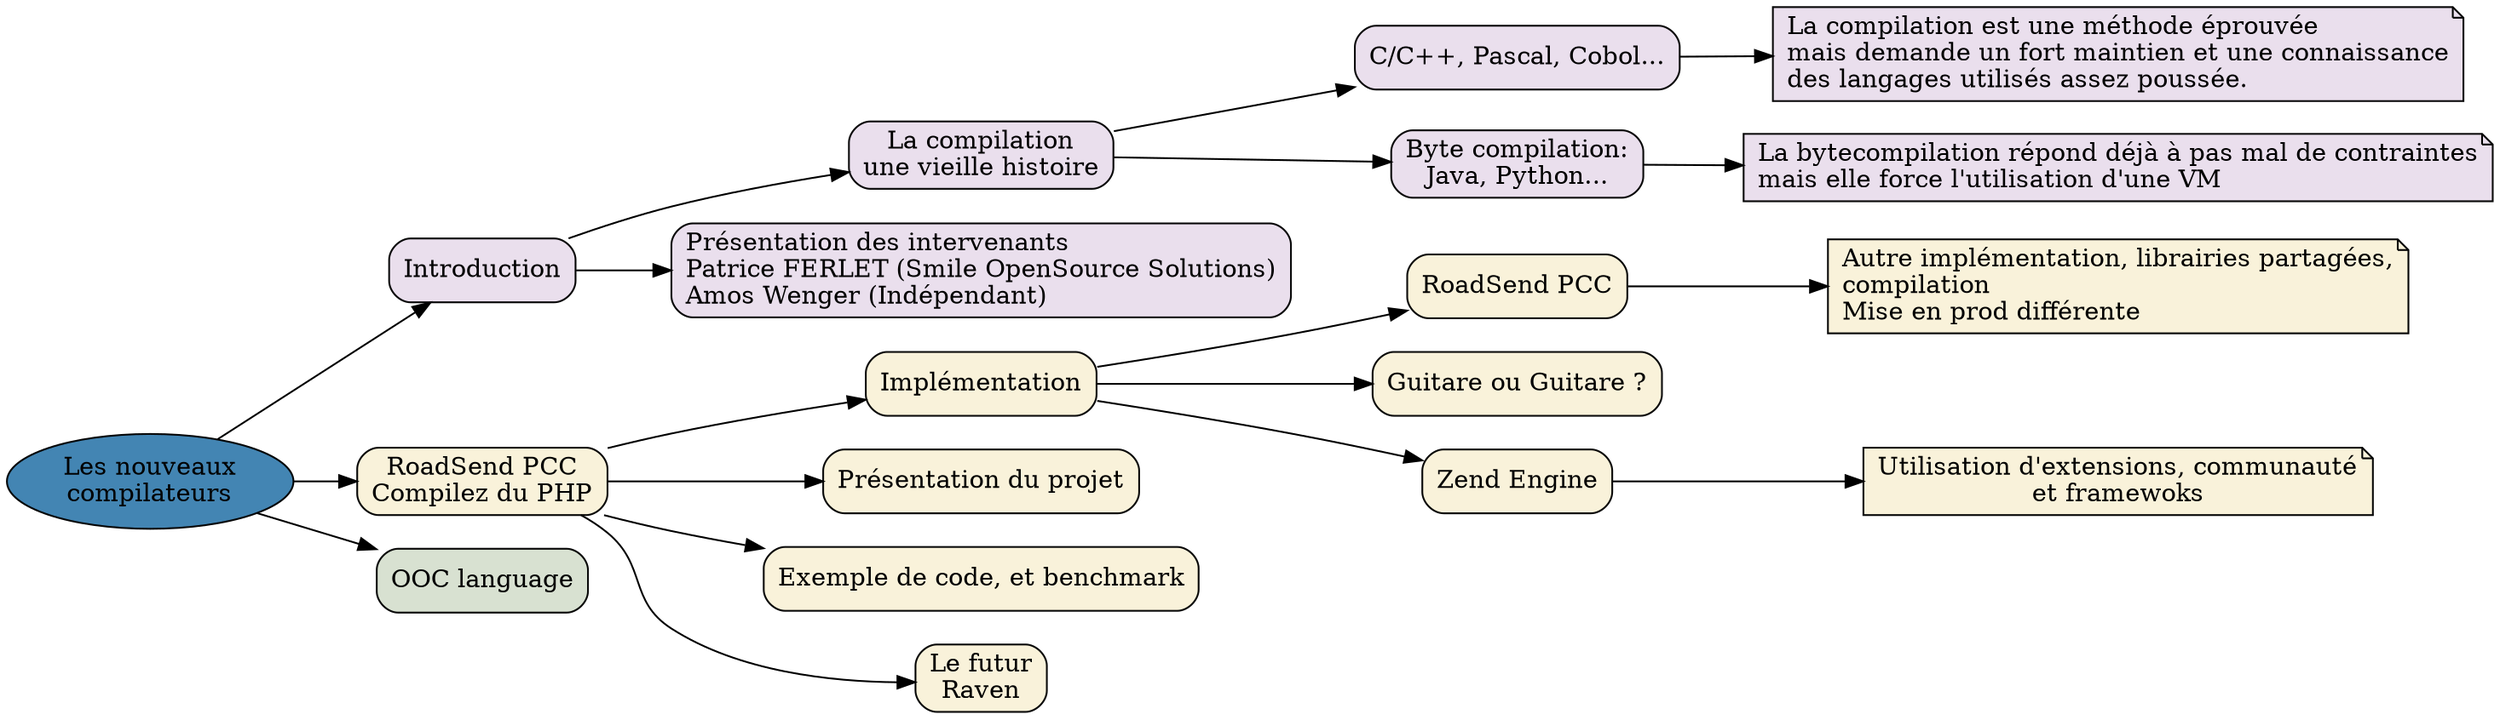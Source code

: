 digraph G {

    /**
    * Chaque grande partie est placée dans un sous-graph pour une meilleure gestion
    * de placement, de couleur etc...
    * Ne pas hésiter à utiliser des labels plutôt que des noms directs
    */


    graph [rankdir="LR" , fontname="sans", bgcolor=transparent]
    /* Par défaut on spécifie que les noeuds n'ont pas de forme */
    node [shape=record, style="rounded,filled", fillcolor="#FFFFFF"]

    /* Noeud titre en ellipse */
    title [shape=ellipse, label="Les nouveaux\ncompilateurs", fillcolor="#4385b3"]
   

     
    subgraph Introduction_section {
        graph [rankdir="RL"]
        node [fillcolor="#eadfed"]
        //les noeuds et les notes...
        Compilation [label="La compilation\nune vieille histoire"]
        Compilation_note [
            shape=note, 
            label="La compilation est une méthode éprouvée\lmais demande un fort maintien et une connaissance\ldes langages utilisés assez poussée.\l"
        ]
        ByteCompilation_note [
            shape=note, 
            label="La bytecompilation répond déjà à pas mal de contraintes\lmais elle force l'utilisation d'une VM\l"
        ]


        /* Déroulement */
        title -> Introduction
        Introduction -> "Présentation des intervenants\lPatrice FERLET (Smile OpenSource Solutions)\lAmos Wenger (Indépendant)\l"
        Introduction -> Compilation
        Compilation -> "C/C++, Pascal, Cobol..." -> Compilation_note        
        Compilation -> "Byte compilation:\nJava, Python..." -> ByteCompilation_note
        
    }

    
    /** 
    * Sous partie pour PCC
    * Intervenant: Patrice FERLET
    */
    subgraph PCC_section {
        graph [rankdir="RL"]
        node [fillcolor="#f9f2da"]
       
        //les noeuds, les notes...  
        PCC [label="RoadSend PCC\nCompilez du PHP"]
        ZEngine_note [
            shape=note, 
            label="Utilisation d'extensions, communauté\let framewoks\n"]
        PCC_note [
            shape=note, 
            label="Autre implémentation, librairies partagées,\lcompilation\lMise en prod différente\l"
        ]
        PCC_imp [
            label="RoadSend PCC"
        ]
        


        /* Déroulement */
        title -> PCC
        PCC->"Implémentation"
        "Implémentation" -> "Guitare ou Guitare ?" /* Là je vais montrer une guitare éléctrique et une classique, et expliquer que ce sont deux implémentation de guitares*/

        /* Une explication sur les différentes implémentation de PHP */
        "Implémentation" -> "Zend Engine"
        "Zend Engine" -> ZEngine_note

        "Implémentation" -> PCC_imp
        PCC_imp -> PCC_note        

        /* Déroulement de la présentation de PCC */
        PCC -> "Présentation du projet"
        PCC -> "Exemple de code, et benchmark"
        PCC -> "Le futur\nRaven"
        
    }

    subgraph OOC_section {
        graph [rankdir="RL"]
        /* Noeud pour OOC (Amos Wenger) */
        node [fillcolor="#d8e1d1"]
        OOC [label="OOC language"]
        title->OOC
    }
}

